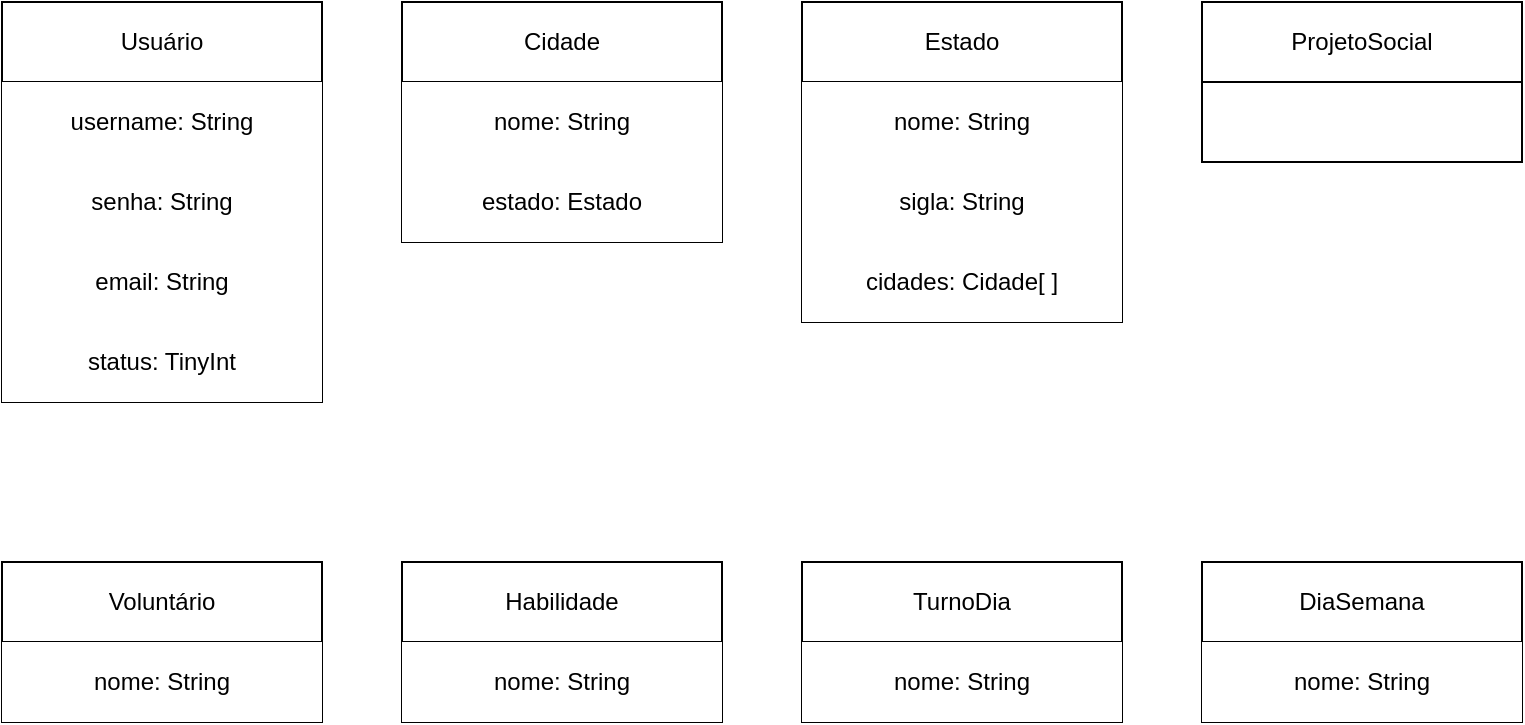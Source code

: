 <mxfile version="24.7.7">
  <diagram name="Página-1" id="ShilwsFOjKft8TXyR_yg">
    <mxGraphModel grid="1" page="1" gridSize="10" guides="1" tooltips="1" connect="1" arrows="1" fold="1" pageScale="1" pageWidth="827" pageHeight="1169" math="0" shadow="0">
      <root>
        <mxCell id="0" />
        <mxCell id="1" parent="0" />
        <mxCell id="k9h44K3by0MxszbIg8vR-1" value="Voluntário" style="swimlane;fontStyle=0;childLayout=stackLayout;horizontal=1;startSize=40;fillColor=none;horizontalStack=0;resizeParent=1;resizeParentMax=0;resizeLast=0;collapsible=1;marginBottom=0;whiteSpace=wrap;html=1;" vertex="1" parent="1">
          <mxGeometry x="40" y="280" width="160" height="80" as="geometry" />
        </mxCell>
        <mxCell id="k9h44K3by0MxszbIg8vR-24" value="&lt;div style=&quot;&quot;&gt;&lt;span style=&quot;background-color: initial;&quot;&gt;nome: String&lt;/span&gt;&lt;/div&gt;" style="text;strokeColor=none;fillColor=default;align=center;verticalAlign=middle;spacingLeft=4;spacingRight=4;overflow=hidden;rotatable=0;points=[[0,0.5],[1,0.5]];portConstraint=eastwest;whiteSpace=wrap;html=1;perimeterSpacing=1;fillStyle=auto;gradientColor=none;" vertex="1" parent="k9h44K3by0MxszbIg8vR-1">
          <mxGeometry y="40" width="160" height="40" as="geometry" />
        </mxCell>
        <mxCell id="k9h44K3by0MxszbIg8vR-5" value="Usuário" style="swimlane;fontStyle=0;childLayout=stackLayout;horizontal=1;startSize=40;fillColor=default;horizontalStack=0;resizeParent=1;resizeParentMax=0;resizeLast=0;collapsible=1;marginBottom=0;whiteSpace=wrap;html=1;gradientColor=none;perimeterSpacing=1;" vertex="1" parent="1">
          <mxGeometry x="40" width="160" height="200" as="geometry" />
        </mxCell>
        <mxCell id="k9h44K3by0MxszbIg8vR-13" value="&lt;div style=&quot;&quot;&gt;&lt;span style=&quot;background-color: initial;&quot;&gt;username: String&lt;/span&gt;&lt;/div&gt;" style="text;strokeColor=none;fillColor=default;align=center;verticalAlign=middle;spacingLeft=4;spacingRight=4;overflow=hidden;rotatable=0;points=[[0,0.5],[1,0.5]];portConstraint=eastwest;whiteSpace=wrap;html=1;perimeterSpacing=1;fillStyle=auto;gradientColor=none;" vertex="1" parent="k9h44K3by0MxszbIg8vR-5">
          <mxGeometry y="40" width="160" height="40" as="geometry" />
        </mxCell>
        <mxCell id="k9h44K3by0MxszbIg8vR-14" value="&lt;div style=&quot;&quot;&gt;senha: String&lt;/div&gt;" style="text;strokeColor=none;fillColor=default;align=center;verticalAlign=middle;spacingLeft=4;spacingRight=4;overflow=hidden;rotatable=0;points=[[0,0.5],[1,0.5]];portConstraint=eastwest;whiteSpace=wrap;html=1;perimeterSpacing=1;" vertex="1" parent="k9h44K3by0MxszbIg8vR-5">
          <mxGeometry y="80" width="160" height="40" as="geometry" />
        </mxCell>
        <mxCell id="k9h44K3by0MxszbIg8vR-15" value="&lt;div style=&quot;&quot;&gt;email: String&lt;/div&gt;" style="text;strokeColor=none;fillColor=default;align=center;verticalAlign=middle;spacingLeft=4;spacingRight=4;overflow=hidden;rotatable=0;points=[[0,0.5],[1,0.5]];portConstraint=eastwest;whiteSpace=wrap;html=1;" vertex="1" parent="k9h44K3by0MxszbIg8vR-5">
          <mxGeometry y="120" width="160" height="40" as="geometry" />
        </mxCell>
        <mxCell id="k9h44K3by0MxszbIg8vR-16" value="&lt;div style=&quot;&quot;&gt;status: TinyInt&lt;/div&gt;" style="text;strokeColor=none;fillColor=default;align=center;verticalAlign=middle;spacingLeft=4;spacingRight=4;overflow=hidden;rotatable=0;points=[[0,0.5],[1,0.5]];portConstraint=eastwest;whiteSpace=wrap;html=1;" vertex="1" parent="k9h44K3by0MxszbIg8vR-5">
          <mxGeometry y="160" width="160" height="40" as="geometry" />
        </mxCell>
        <mxCell id="k9h44K3by0MxszbIg8vR-6" value="Cidade" style="swimlane;fontStyle=0;childLayout=stackLayout;horizontal=1;startSize=40;fillColor=none;horizontalStack=0;resizeParent=1;resizeParentMax=0;resizeLast=0;collapsible=1;marginBottom=0;whiteSpace=wrap;html=1;" vertex="1" parent="1">
          <mxGeometry x="240" width="160" height="120" as="geometry" />
        </mxCell>
        <mxCell id="k9h44K3by0MxszbIg8vR-22" value="&lt;div style=&quot;&quot;&gt;&lt;span style=&quot;background-color: initial;&quot;&gt;nome: String&lt;/span&gt;&lt;/div&gt;" style="text;strokeColor=none;fillColor=default;align=center;verticalAlign=middle;spacingLeft=4;spacingRight=4;overflow=hidden;rotatable=0;points=[[0,0.5],[1,0.5]];portConstraint=eastwest;whiteSpace=wrap;html=1;perimeterSpacing=1;fillStyle=auto;gradientColor=none;" vertex="1" parent="k9h44K3by0MxszbIg8vR-6">
          <mxGeometry y="40" width="160" height="40" as="geometry" />
        </mxCell>
        <mxCell id="k9h44K3by0MxszbIg8vR-21" value="&lt;div style=&quot;&quot;&gt;estado: Estado&lt;/div&gt;" style="text;strokeColor=none;fillColor=default;align=center;verticalAlign=middle;spacingLeft=4;spacingRight=4;overflow=hidden;rotatable=0;points=[[0,0.5],[1,0.5]];portConstraint=eastwest;whiteSpace=wrap;html=1;perimeterSpacing=1;fillStyle=auto;gradientColor=none;" vertex="1" parent="k9h44K3by0MxszbIg8vR-6">
          <mxGeometry y="80" width="160" height="40" as="geometry" />
        </mxCell>
        <mxCell id="k9h44K3by0MxszbIg8vR-7" value="Estado" style="swimlane;fontStyle=0;childLayout=stackLayout;horizontal=1;startSize=40;fillColor=none;horizontalStack=0;resizeParent=1;resizeParentMax=0;resizeLast=0;collapsible=1;marginBottom=0;whiteSpace=wrap;html=1;" vertex="1" parent="1">
          <mxGeometry x="440" width="160" height="160" as="geometry" />
        </mxCell>
        <mxCell id="k9h44K3by0MxszbIg8vR-23" value="&lt;div style=&quot;&quot;&gt;&lt;span style=&quot;background-color: initial;&quot;&gt;nome: String&lt;/span&gt;&lt;/div&gt;" style="text;strokeColor=none;fillColor=default;align=center;verticalAlign=middle;spacingLeft=4;spacingRight=4;overflow=hidden;rotatable=0;points=[[0,0.5],[1,0.5]];portConstraint=eastwest;whiteSpace=wrap;html=1;perimeterSpacing=1;fillStyle=auto;gradientColor=none;" vertex="1" parent="k9h44K3by0MxszbIg8vR-7">
          <mxGeometry y="40" width="160" height="40" as="geometry" />
        </mxCell>
        <mxCell id="k9h44K3by0MxszbIg8vR-28" value="&lt;div style=&quot;&quot;&gt;&lt;span style=&quot;background-color: initial;&quot;&gt;sigla: String&lt;/span&gt;&lt;/div&gt;" style="text;strokeColor=none;fillColor=default;align=center;verticalAlign=middle;spacingLeft=4;spacingRight=4;overflow=hidden;rotatable=0;points=[[0,0.5],[1,0.5]];portConstraint=eastwest;whiteSpace=wrap;html=1;perimeterSpacing=1;fillStyle=auto;gradientColor=none;" vertex="1" parent="k9h44K3by0MxszbIg8vR-7">
          <mxGeometry y="80" width="160" height="40" as="geometry" />
        </mxCell>
        <mxCell id="k9h44K3by0MxszbIg8vR-29" value="&lt;div style=&quot;&quot;&gt;&lt;span style=&quot;background-color: initial;&quot;&gt;cidades: Cidade[ ]&lt;/span&gt;&lt;/div&gt;" style="text;strokeColor=none;fillColor=default;align=center;verticalAlign=middle;spacingLeft=4;spacingRight=4;overflow=hidden;rotatable=0;points=[[0,0.5],[1,0.5]];portConstraint=eastwest;whiteSpace=wrap;html=1;perimeterSpacing=1;fillStyle=auto;gradientColor=none;" vertex="1" parent="k9h44K3by0MxszbIg8vR-7">
          <mxGeometry y="120" width="160" height="40" as="geometry" />
        </mxCell>
        <mxCell id="k9h44K3by0MxszbIg8vR-9" value="ProjetoSocial" style="swimlane;fontStyle=0;childLayout=stackLayout;horizontal=1;startSize=40;fillColor=none;horizontalStack=0;resizeParent=1;resizeParentMax=0;resizeLast=0;collapsible=1;marginBottom=0;whiteSpace=wrap;html=1;" vertex="1" parent="1">
          <mxGeometry x="640" width="160" height="80" as="geometry" />
        </mxCell>
        <mxCell id="k9h44K3by0MxszbIg8vR-10" value="Habilidade&lt;span style=&quot;color: rgba(0, 0, 0, 0); font-family: monospace; font-size: 0px; text-align: start; text-wrap: nowrap;&quot;&gt;%3CmxGraphModel%3E%3Croot%3E%3CmxCell%20id%3D%220%22%2F%3E%3CmxCell%20id%3D%221%22%20parent%3D%220%22%2F%3E%3CmxCell%20id%3D%222%22%20value%3D%22Volunt%C3%A1rio%22%20style%3D%22swimlane%3BfontStyle%3D0%3BchildLayout%3DstackLayout%3Bhorizontal%3D1%3BstartSize%3D40%3BfillColor%3Dnone%3BhorizontalStack%3D0%3BresizeParent%3D1%3BresizeParentMax%3D0%3BresizeLast%3D0%3Bcollapsible%3D1%3BmarginBottom%3D0%3BwhiteSpace%3Dwrap%3Bhtml%3D1%3B%22%20vertex%3D%221%22%20parent%3D%221%22%3E%3CmxGeometry%20x%3D%2240%22%20y%3D%22160%22%20width%3D%22160%22%20height%3D%2280%22%20as%3D%22geometry%22%2F%3E%3C%2FmxCell%3E%3C%2Froot%3E%3C%2FmxGraphModel%3E&lt;/span&gt;" style="swimlane;fontStyle=0;childLayout=stackLayout;horizontal=1;startSize=40;fillColor=none;horizontalStack=0;resizeParent=1;resizeParentMax=0;resizeLast=0;collapsible=1;marginBottom=0;whiteSpace=wrap;html=1;" vertex="1" parent="1">
          <mxGeometry x="240" y="280" width="160" height="80" as="geometry" />
        </mxCell>
        <mxCell id="k9h44K3by0MxszbIg8vR-25" value="&lt;div style=&quot;&quot;&gt;&lt;span style=&quot;background-color: initial;&quot;&gt;nome: String&lt;/span&gt;&lt;/div&gt;" style="text;strokeColor=none;fillColor=default;align=center;verticalAlign=middle;spacingLeft=4;spacingRight=4;overflow=hidden;rotatable=0;points=[[0,0.5],[1,0.5]];portConstraint=eastwest;whiteSpace=wrap;html=1;perimeterSpacing=1;fillStyle=auto;gradientColor=none;" vertex="1" parent="k9h44K3by0MxszbIg8vR-10">
          <mxGeometry y="40" width="160" height="40" as="geometry" />
        </mxCell>
        <mxCell id="k9h44K3by0MxszbIg8vR-11" value="TurnoDia&lt;span style=&quot;color: rgba(0, 0, 0, 0); font-family: monospace; font-size: 0px; text-align: start; text-wrap: nowrap;&quot;&gt;%3CmxGraphModel%3E%3Croot%3E%3CmxCell%20id%3D%220%22%2F%3E%3CmxCell%20id%3D%221%22%20parent%3D%220%22%2F%3E%3CmxCell%20id%3D%222%22%20value%3D%22Habilidade%26lt%3Bspan%20style%3D%26quot%3Bcolor%3A%20rgba(0%2C%200%2C%200%2C%200)%3B%20font-family%3A%20monospace%3B%20font-size%3A%200px%3B%20text-align%3A%20start%3B%20text-wrap%3A%20nowrap%3B%26quot%3B%26gt%3B%253CmxGraphModel%253E%253Croot%253E%253CmxCell%2520id%253D%25220%2522%252F%253E%253CmxCell%2520id%253D%25221%2522%2520parent%253D%25220%2522%252F%253E%253CmxCell%2520id%253D%25222%2522%2520value%253D%2522Volunt%25C3%25A1rio%2522%2520style%253D%2522swimlane%253BfontStyle%253D0%253BchildLayout%253DstackLayout%253Bhorizontal%253D1%253BstartSize%253D40%253BfillColor%253Dnone%253BhorizontalStack%253D0%253BresizeParent%253D1%253BresizeParentMax%253D0%253BresizeLast%253D0%253Bcollapsible%253D1%253BmarginBottom%253D0%253BwhiteSpace%253Dwrap%253Bhtml%253D1%253B%2522%2520vertex%253D%25221%2522%2520parent%253D%25221%2522%253E%253CmxGeometry%2520x%253D%252240%2522%2520y%253D%2522160%2522%2520width%253D%2522160%2522%2520height%253D%252280%2522%2520as%253D%2522geometry%2522%252F%253E%253C%252FmxCell%253E%253C%252Froot%253E%253C%252FmxGraphModel%253E%26lt%3B%2Fspan%26gt%3B%22%20style%3D%22swimlane%3BfontStyle%3D0%3BchildLayout%3DstackLayout%3Bhorizontal%3D1%3BstartSize%3D40%3BfillColor%3Dnone%3BhorizontalStack%3D0%3BresizeParent%3D1%3BresizeParentMax%3D0%3BresizeLast%3D0%3Bcollapsible%3D1%3BmarginBottom%3D0%3BwhiteSpace%3Dwrap%3Bhtml%3D1%3B%22%20vertex%3D%221%22%20parent%3D%221%22%3E%3CmxGeometry%20x%3D%22240%22%20y%3D%22160%22%20width%3D%22160%22%20height%3D%2280%22%20as%3D%22geometry%22%2F%3E%3C%2FmxCell%3E%3C%2Froot%3E%3C%2FmxGraphModel%3EDia&lt;/span&gt;" style="swimlane;fontStyle=0;childLayout=stackLayout;horizontal=1;startSize=40;fillColor=none;horizontalStack=0;resizeParent=1;resizeParentMax=0;resizeLast=0;collapsible=1;marginBottom=0;whiteSpace=wrap;html=1;" vertex="1" parent="1">
          <mxGeometry x="440" y="280" width="160" height="80" as="geometry" />
        </mxCell>
        <mxCell id="k9h44K3by0MxszbIg8vR-26" value="&lt;div style=&quot;&quot;&gt;&lt;span style=&quot;background-color: initial;&quot;&gt;nome: String&lt;/span&gt;&lt;/div&gt;" style="text;strokeColor=none;fillColor=default;align=center;verticalAlign=middle;spacingLeft=4;spacingRight=4;overflow=hidden;rotatable=0;points=[[0,0.5],[1,0.5]];portConstraint=eastwest;whiteSpace=wrap;html=1;perimeterSpacing=1;fillStyle=auto;gradientColor=none;" vertex="1" parent="k9h44K3by0MxszbIg8vR-11">
          <mxGeometry y="40" width="160" height="40" as="geometry" />
        </mxCell>
        <mxCell id="k9h44K3by0MxszbIg8vR-12" value="DiaSemana" style="swimlane;fontStyle=0;childLayout=stackLayout;horizontal=1;startSize=40;fillColor=none;horizontalStack=0;resizeParent=1;resizeParentMax=0;resizeLast=0;collapsible=1;marginBottom=0;whiteSpace=wrap;html=1;" vertex="1" parent="1">
          <mxGeometry x="640" y="280" width="160" height="80" as="geometry" />
        </mxCell>
        <mxCell id="k9h44K3by0MxszbIg8vR-27" value="&lt;div style=&quot;&quot;&gt;&lt;span style=&quot;background-color: initial;&quot;&gt;nome: String&lt;/span&gt;&lt;/div&gt;" style="text;strokeColor=none;fillColor=default;align=center;verticalAlign=middle;spacingLeft=4;spacingRight=4;overflow=hidden;rotatable=0;points=[[0,0.5],[1,0.5]];portConstraint=eastwest;whiteSpace=wrap;html=1;perimeterSpacing=1;fillStyle=auto;gradientColor=none;" vertex="1" parent="k9h44K3by0MxszbIg8vR-12">
          <mxGeometry y="40" width="160" height="40" as="geometry" />
        </mxCell>
      </root>
    </mxGraphModel>
  </diagram>
</mxfile>
